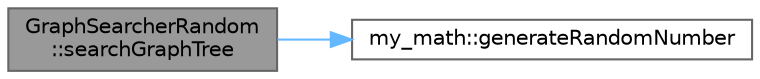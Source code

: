digraph "GraphSearcherRandom::searchGraphTree"
{
 // LATEX_PDF_SIZE
  bgcolor="transparent";
  edge [fontname=Helvetica,fontsize=10,labelfontname=Helvetica,labelfontsize=10];
  node [fontname=Helvetica,fontsize=10,shape=box,height=0.2,width=0.4];
  rankdir="LR";
  Node1 [id="Node000001",label="GraphSearcherRandom\l::searchGraphTree",height=0.2,width=0.4,color="gray40", fillcolor="grey60", style="filled", fontcolor="black",tooltip="グラフを受け取り，その中から最適な次の動作を出力する．"];
  Node1 -> Node2 [id="edge1_Node000001_Node000002",color="steelblue1",style="solid",tooltip=" "];
  Node2 [id="Node000002",label="my_math::generateRandomNumber",height=0.2,width=0.4,color="grey40", fillcolor="white", style="filled",URL="$namespacemy__math.html#aef65fde3633072229bdb6c840f133243",tooltip="指定した範囲内の乱数を生成する．"];
}

